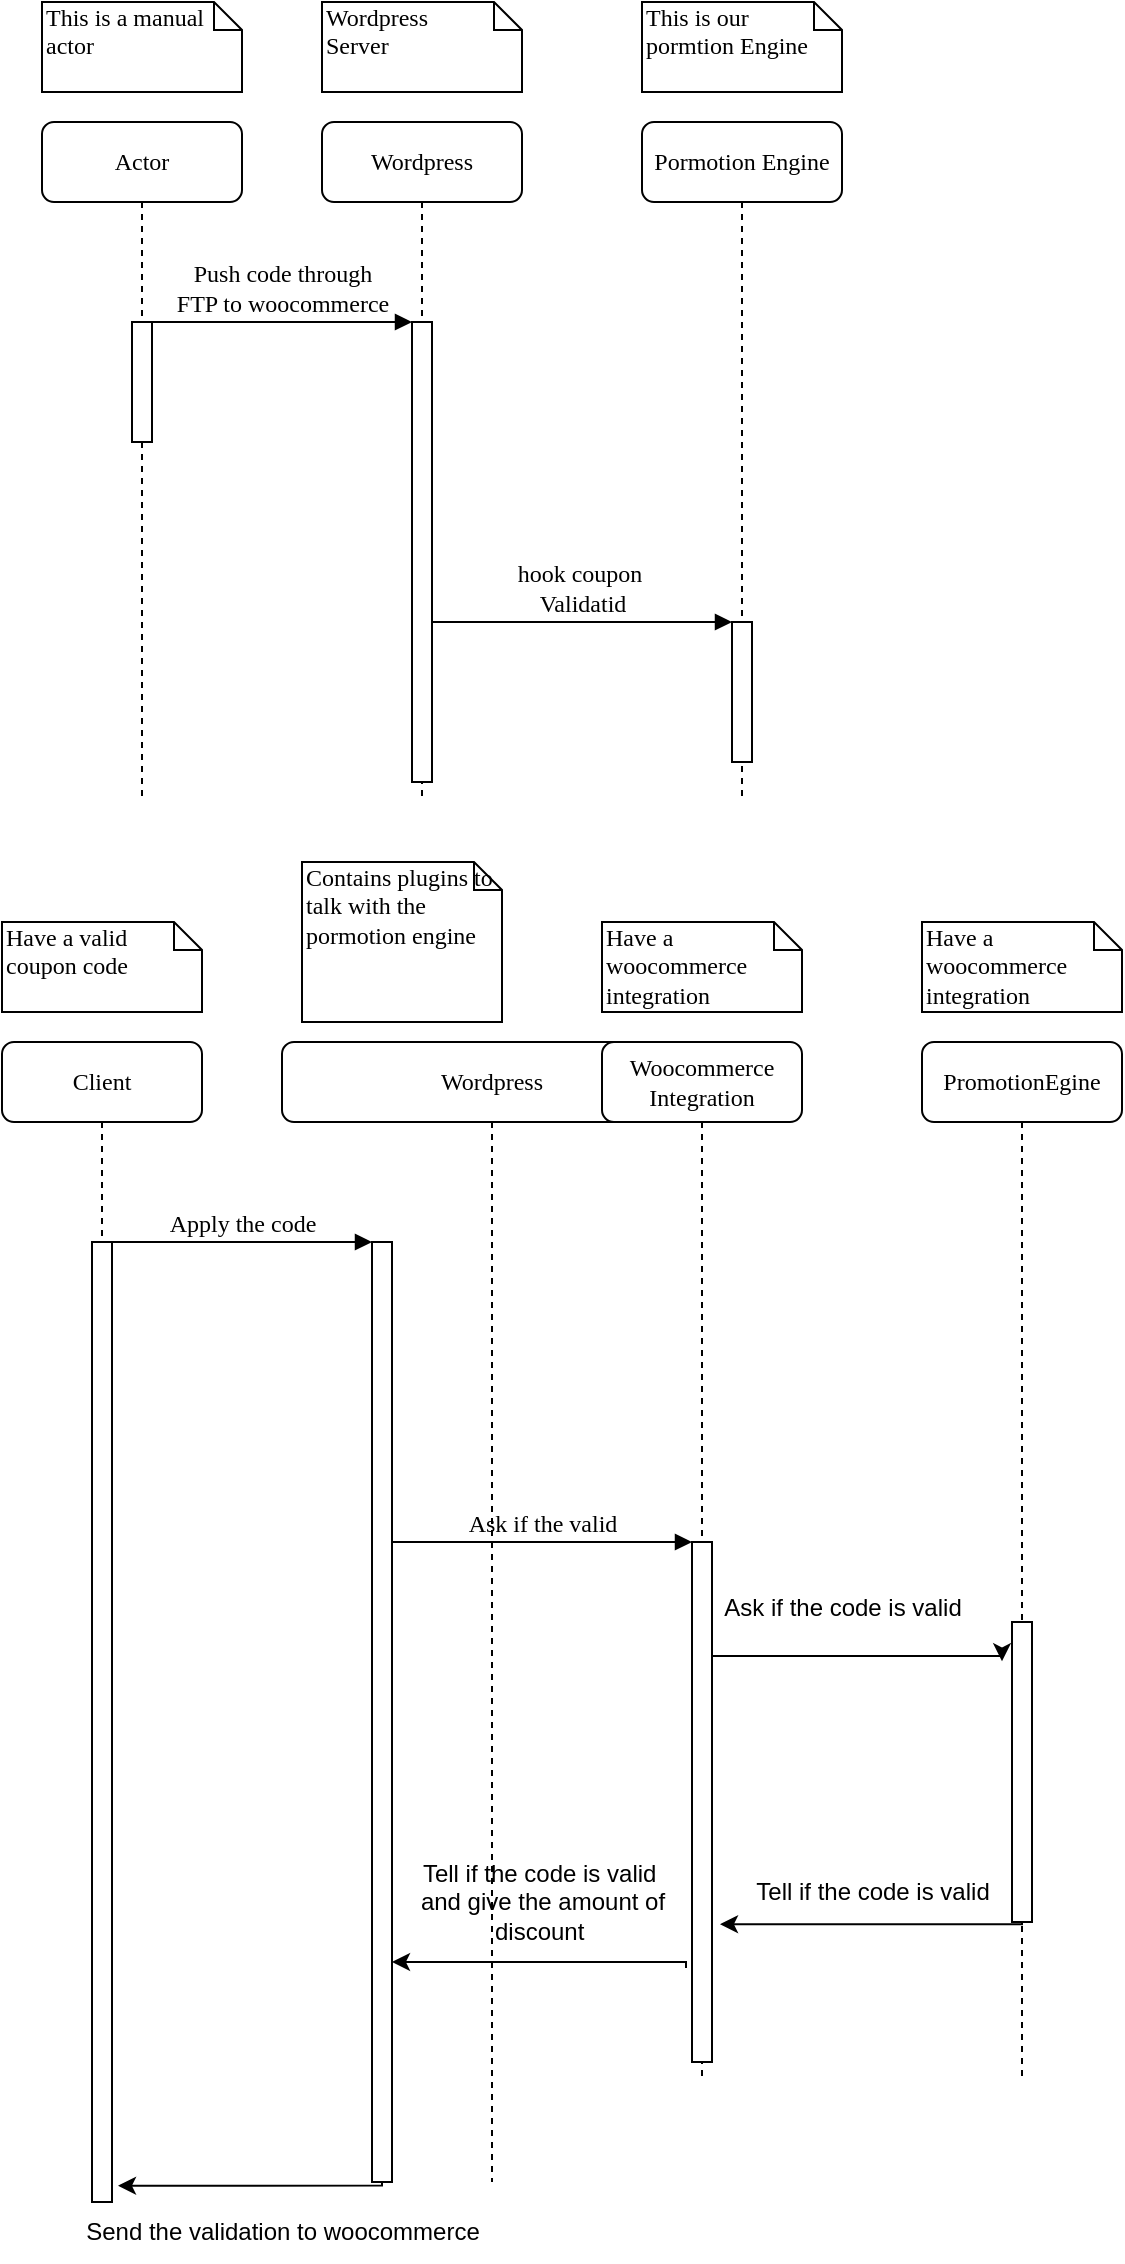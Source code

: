 <mxfile version="21.2.8" type="device">
  <diagram name="Page-1" id="13e1069c-82ec-6db2-03f1-153e76fe0fe0">
    <mxGraphModel dx="1434" dy="836" grid="1" gridSize="10" guides="1" tooltips="1" connect="1" arrows="1" fold="1" page="1" pageScale="1" pageWidth="1100" pageHeight="850" background="none" math="0" shadow="0">
      <root>
        <mxCell id="0" />
        <mxCell id="1" parent="0" />
        <mxCell id="7baba1c4bc27f4b0-2" value="Wordpress" style="shape=umlLifeline;perimeter=lifelinePerimeter;whiteSpace=wrap;html=1;container=1;collapsible=0;recursiveResize=0;outlineConnect=0;rounded=1;shadow=0;comic=0;labelBackgroundColor=none;strokeWidth=1;fontFamily=Verdana;fontSize=12;align=center;" parent="1" vertex="1">
          <mxGeometry x="240" y="80" width="100" height="340" as="geometry" />
        </mxCell>
        <mxCell id="7baba1c4bc27f4b0-10" value="" style="html=1;points=[];perimeter=orthogonalPerimeter;rounded=0;shadow=0;comic=0;labelBackgroundColor=none;strokeWidth=1;fontFamily=Verdana;fontSize=12;align=center;" parent="7baba1c4bc27f4b0-2" vertex="1">
          <mxGeometry x="45" y="100" width="10" height="230" as="geometry" />
        </mxCell>
        <mxCell id="7baba1c4bc27f4b0-3" value="Pormotion Engine" style="shape=umlLifeline;perimeter=lifelinePerimeter;whiteSpace=wrap;html=1;container=1;collapsible=0;recursiveResize=0;outlineConnect=0;rounded=1;shadow=0;comic=0;labelBackgroundColor=none;strokeWidth=1;fontFamily=Verdana;fontSize=12;align=center;" parent="1" vertex="1">
          <mxGeometry x="400" y="80" width="100" height="340" as="geometry" />
        </mxCell>
        <mxCell id="7baba1c4bc27f4b0-13" value="" style="html=1;points=[];perimeter=orthogonalPerimeter;rounded=0;shadow=0;comic=0;labelBackgroundColor=none;strokeWidth=1;fontFamily=Verdana;fontSize=12;align=center;" parent="7baba1c4bc27f4b0-3" vertex="1">
          <mxGeometry x="45" y="250" width="10" height="70" as="geometry" />
        </mxCell>
        <mxCell id="7baba1c4bc27f4b0-8" value="Actor" style="shape=umlLifeline;perimeter=lifelinePerimeter;whiteSpace=wrap;html=1;container=1;collapsible=0;recursiveResize=0;outlineConnect=0;rounded=1;shadow=0;comic=0;labelBackgroundColor=none;strokeWidth=1;fontFamily=Verdana;fontSize=12;align=center;" parent="1" vertex="1">
          <mxGeometry x="100" y="80" width="100" height="340" as="geometry" />
        </mxCell>
        <mxCell id="7baba1c4bc27f4b0-9" value="" style="html=1;points=[];perimeter=orthogonalPerimeter;rounded=0;shadow=0;comic=0;labelBackgroundColor=none;strokeWidth=1;fontFamily=Verdana;fontSize=12;align=center;" parent="7baba1c4bc27f4b0-8" vertex="1">
          <mxGeometry x="45" y="100" width="10" height="60" as="geometry" />
        </mxCell>
        <mxCell id="7baba1c4bc27f4b0-11" value="Push code through&lt;br&gt;FTP to woocommerce" style="html=1;verticalAlign=bottom;endArrow=block;entryX=0;entryY=0;labelBackgroundColor=none;fontFamily=Verdana;fontSize=12;edgeStyle=elbowEdgeStyle;elbow=vertical;" parent="1" source="7baba1c4bc27f4b0-9" target="7baba1c4bc27f4b0-10" edge="1">
          <mxGeometry relative="1" as="geometry">
            <mxPoint x="220" y="190" as="sourcePoint" />
          </mxGeometry>
        </mxCell>
        <mxCell id="7baba1c4bc27f4b0-14" value="hook coupon&amp;nbsp;&lt;br&gt;Validatid" style="html=1;verticalAlign=bottom;endArrow=block;entryX=0;entryY=0;labelBackgroundColor=none;fontFamily=Verdana;fontSize=12;edgeStyle=elbowEdgeStyle;elbow=vertical;" parent="1" source="7baba1c4bc27f4b0-10" target="7baba1c4bc27f4b0-13" edge="1">
          <mxGeometry relative="1" as="geometry">
            <mxPoint x="370" y="200" as="sourcePoint" />
          </mxGeometry>
        </mxCell>
        <mxCell id="7baba1c4bc27f4b0-40" value="This is a manual actor" style="shape=note;whiteSpace=wrap;html=1;size=14;verticalAlign=top;align=left;spacingTop=-6;rounded=0;shadow=0;comic=0;labelBackgroundColor=none;strokeWidth=1;fontFamily=Verdana;fontSize=12" parent="1" vertex="1">
          <mxGeometry x="100" y="20" width="100" height="45" as="geometry" />
        </mxCell>
        <mxCell id="7baba1c4bc27f4b0-41" value="Wordpress&amp;nbsp;&lt;br&gt;Server" style="shape=note;whiteSpace=wrap;html=1;size=14;verticalAlign=top;align=left;spacingTop=-6;rounded=0;shadow=0;comic=0;labelBackgroundColor=none;strokeWidth=1;fontFamily=Verdana;fontSize=12" parent="1" vertex="1">
          <mxGeometry x="240" y="20" width="100" height="45" as="geometry" />
        </mxCell>
        <mxCell id="7baba1c4bc27f4b0-42" value="This is our pormtion Engine" style="shape=note;whiteSpace=wrap;html=1;size=14;verticalAlign=top;align=left;spacingTop=-6;rounded=0;shadow=0;comic=0;labelBackgroundColor=none;strokeWidth=1;fontFamily=Verdana;fontSize=12" parent="1" vertex="1">
          <mxGeometry x="400" y="20" width="100" height="45" as="geometry" />
        </mxCell>
        <mxCell id="S1szMJQmCNWF43r5oykG-1" value="Wordpress" style="shape=umlLifeline;perimeter=lifelinePerimeter;whiteSpace=wrap;html=1;container=1;collapsible=0;recursiveResize=0;outlineConnect=0;rounded=1;shadow=0;comic=0;labelBackgroundColor=none;strokeWidth=1;fontFamily=Verdana;fontSize=12;align=center;" vertex="1" parent="1">
          <mxGeometry x="220" y="540" width="210" height="570" as="geometry" />
        </mxCell>
        <mxCell id="S1szMJQmCNWF43r5oykG-2" value="" style="html=1;points=[];perimeter=orthogonalPerimeter;rounded=0;shadow=0;comic=0;labelBackgroundColor=none;strokeWidth=1;fontFamily=Verdana;fontSize=12;align=center;" vertex="1" parent="S1szMJQmCNWF43r5oykG-1">
          <mxGeometry x="45" y="100" width="10" height="470" as="geometry" />
        </mxCell>
        <mxCell id="S1szMJQmCNWF43r5oykG-13" value="Tell if the code is valid&amp;nbsp;&lt;br&gt;and give the amount of&lt;br&gt;discount&amp;nbsp;" style="text;html=1;align=center;verticalAlign=middle;resizable=0;points=[];autosize=1;strokeColor=none;fillColor=none;" vertex="1" parent="S1szMJQmCNWF43r5oykG-1">
          <mxGeometry x="55" y="400" width="150" height="60" as="geometry" />
        </mxCell>
        <mxCell id="S1szMJQmCNWF43r5oykG-3" value="Woocommerce&lt;br&gt;Integration&lt;br&gt;" style="shape=umlLifeline;perimeter=lifelinePerimeter;whiteSpace=wrap;html=1;container=1;collapsible=0;recursiveResize=0;outlineConnect=0;rounded=1;shadow=0;comic=0;labelBackgroundColor=none;strokeWidth=1;fontFamily=Verdana;fontSize=12;align=center;" vertex="1" parent="1">
          <mxGeometry x="380" y="540" width="100" height="520" as="geometry" />
        </mxCell>
        <mxCell id="S1szMJQmCNWF43r5oykG-4" value="" style="html=1;points=[];perimeter=orthogonalPerimeter;rounded=0;shadow=0;comic=0;labelBackgroundColor=none;strokeWidth=1;fontFamily=Verdana;fontSize=12;align=center;" vertex="1" parent="S1szMJQmCNWF43r5oykG-3">
          <mxGeometry x="45" y="250" width="10" height="260" as="geometry" />
        </mxCell>
        <mxCell id="S1szMJQmCNWF43r5oykG-5" value="Client" style="shape=umlLifeline;perimeter=lifelinePerimeter;whiteSpace=wrap;html=1;container=1;collapsible=0;recursiveResize=0;outlineConnect=0;rounded=1;shadow=0;comic=0;labelBackgroundColor=none;strokeWidth=1;fontFamily=Verdana;fontSize=12;align=center;" vertex="1" parent="1">
          <mxGeometry x="80" y="540" width="100" height="580" as="geometry" />
        </mxCell>
        <mxCell id="S1szMJQmCNWF43r5oykG-6" value="" style="html=1;points=[];perimeter=orthogonalPerimeter;rounded=0;shadow=0;comic=0;labelBackgroundColor=none;strokeWidth=1;fontFamily=Verdana;fontSize=12;align=center;" vertex="1" parent="S1szMJQmCNWF43r5oykG-5">
          <mxGeometry x="45" y="100" width="10" height="480" as="geometry" />
        </mxCell>
        <mxCell id="S1szMJQmCNWF43r5oykG-7" value="Apply the code" style="html=1;verticalAlign=bottom;endArrow=block;entryX=0;entryY=0;labelBackgroundColor=none;fontFamily=Verdana;fontSize=12;edgeStyle=elbowEdgeStyle;elbow=vertical;" edge="1" source="S1szMJQmCNWF43r5oykG-6" target="S1szMJQmCNWF43r5oykG-2" parent="1">
          <mxGeometry relative="1" as="geometry">
            <mxPoint x="200" y="650" as="sourcePoint" />
          </mxGeometry>
        </mxCell>
        <mxCell id="S1szMJQmCNWF43r5oykG-8" value="Ask if the valid" style="html=1;verticalAlign=bottom;endArrow=block;entryX=0;entryY=0;labelBackgroundColor=none;fontFamily=Verdana;fontSize=12;edgeStyle=elbowEdgeStyle;elbow=vertical;" edge="1" source="S1szMJQmCNWF43r5oykG-2" target="S1szMJQmCNWF43r5oykG-4" parent="1">
          <mxGeometry relative="1" as="geometry">
            <mxPoint x="350" y="660" as="sourcePoint" />
          </mxGeometry>
        </mxCell>
        <mxCell id="S1szMJQmCNWF43r5oykG-9" value="Have a valid coupon code&amp;nbsp;" style="shape=note;whiteSpace=wrap;html=1;size=14;verticalAlign=top;align=left;spacingTop=-6;rounded=0;shadow=0;comic=0;labelBackgroundColor=none;strokeWidth=1;fontFamily=Verdana;fontSize=12" vertex="1" parent="1">
          <mxGeometry x="80" y="480" width="100" height="45" as="geometry" />
        </mxCell>
        <mxCell id="S1szMJQmCNWF43r5oykG-10" value="Contains plugins to talk with the pormotion engine&lt;br&gt;" style="shape=note;whiteSpace=wrap;html=1;size=14;verticalAlign=top;align=left;spacingTop=-6;rounded=0;shadow=0;comic=0;labelBackgroundColor=none;strokeWidth=1;fontFamily=Verdana;fontSize=12" vertex="1" parent="1">
          <mxGeometry x="230" y="450" width="100" height="80" as="geometry" />
        </mxCell>
        <mxCell id="S1szMJQmCNWF43r5oykG-11" value="Have a woocommerce integration&lt;br&gt;" style="shape=note;whiteSpace=wrap;html=1;size=14;verticalAlign=top;align=left;spacingTop=-6;rounded=0;shadow=0;comic=0;labelBackgroundColor=none;strokeWidth=1;fontFamily=Verdana;fontSize=12" vertex="1" parent="1">
          <mxGeometry x="380" y="480" width="100" height="45" as="geometry" />
        </mxCell>
        <mxCell id="S1szMJQmCNWF43r5oykG-14" value="PromotionEgine" style="shape=umlLifeline;perimeter=lifelinePerimeter;whiteSpace=wrap;html=1;container=1;collapsible=0;recursiveResize=0;outlineConnect=0;rounded=1;shadow=0;comic=0;labelBackgroundColor=none;strokeWidth=1;fontFamily=Verdana;fontSize=12;align=center;" vertex="1" parent="1">
          <mxGeometry x="540" y="540" width="100" height="520" as="geometry" />
        </mxCell>
        <mxCell id="S1szMJQmCNWF43r5oykG-19" style="edgeStyle=orthogonalEdgeStyle;rounded=0;orthogonalLoop=1;jettySize=auto;html=1;entryX=1.4;entryY=0.735;entryDx=0;entryDy=0;entryPerimeter=0;" edge="1" parent="1" source="S1szMJQmCNWF43r5oykG-15" target="S1szMJQmCNWF43r5oykG-4">
          <mxGeometry relative="1" as="geometry">
            <Array as="points">
              <mxPoint x="590" y="981" />
            </Array>
          </mxGeometry>
        </mxCell>
        <mxCell id="S1szMJQmCNWF43r5oykG-15" value="" style="html=1;points=[];perimeter=orthogonalPerimeter;rounded=0;shadow=0;comic=0;labelBackgroundColor=none;strokeWidth=1;fontFamily=Verdana;fontSize=12;align=center;" vertex="1" parent="1">
          <mxGeometry x="585" y="830" width="10" height="150" as="geometry" />
        </mxCell>
        <mxCell id="S1szMJQmCNWF43r5oykG-16" value="Have a woocommerce integration&lt;br&gt;" style="shape=note;whiteSpace=wrap;html=1;size=14;verticalAlign=top;align=left;spacingTop=-6;rounded=0;shadow=0;comic=0;labelBackgroundColor=none;strokeWidth=1;fontFamily=Verdana;fontSize=12" vertex="1" parent="1">
          <mxGeometry x="540" y="480" width="100" height="45" as="geometry" />
        </mxCell>
        <mxCell id="S1szMJQmCNWF43r5oykG-17" style="edgeStyle=orthogonalEdgeStyle;rounded=0;orthogonalLoop=1;jettySize=auto;html=1;entryX=-0.5;entryY=0.131;entryDx=0;entryDy=0;entryPerimeter=0;" edge="1" parent="1" source="S1szMJQmCNWF43r5oykG-4" target="S1szMJQmCNWF43r5oykG-15">
          <mxGeometry relative="1" as="geometry">
            <Array as="points">
              <mxPoint x="490" y="847" />
              <mxPoint x="490" y="847" />
            </Array>
          </mxGeometry>
        </mxCell>
        <mxCell id="S1szMJQmCNWF43r5oykG-18" value="Ask if the code is valid&lt;br&gt;" style="text;html=1;align=center;verticalAlign=middle;resizable=0;points=[];autosize=1;strokeColor=none;fillColor=none;" vertex="1" parent="1">
          <mxGeometry x="430" y="808" width="140" height="30" as="geometry" />
        </mxCell>
        <mxCell id="S1szMJQmCNWF43r5oykG-20" value="Tell if the code is valid" style="text;html=1;align=center;verticalAlign=middle;resizable=0;points=[];autosize=1;strokeColor=none;fillColor=none;" vertex="1" parent="1">
          <mxGeometry x="445" y="950" width="140" height="30" as="geometry" />
        </mxCell>
        <mxCell id="S1szMJQmCNWF43r5oykG-21" style="edgeStyle=orthogonalEdgeStyle;rounded=0;orthogonalLoop=1;jettySize=auto;html=1;exitX=-0.3;exitY=0.819;exitDx=0;exitDy=0;exitPerimeter=0;" edge="1" parent="1" source="S1szMJQmCNWF43r5oykG-4" target="S1szMJQmCNWF43r5oykG-2">
          <mxGeometry relative="1" as="geometry">
            <mxPoint x="330" y="980" as="targetPoint" />
            <Array as="points">
              <mxPoint x="422" y="1000" />
            </Array>
          </mxGeometry>
        </mxCell>
        <mxCell id="S1szMJQmCNWF43r5oykG-22" style="edgeStyle=orthogonalEdgeStyle;rounded=0;orthogonalLoop=1;jettySize=auto;html=1;entryX=1.3;entryY=0.983;entryDx=0;entryDy=0;entryPerimeter=0;" edge="1" parent="1" source="S1szMJQmCNWF43r5oykG-2" target="S1szMJQmCNWF43r5oykG-6">
          <mxGeometry relative="1" as="geometry">
            <Array as="points">
              <mxPoint x="270" y="1033" />
            </Array>
          </mxGeometry>
        </mxCell>
        <mxCell id="S1szMJQmCNWF43r5oykG-23" value="Send the validation to woocommerce" style="text;html=1;align=center;verticalAlign=middle;resizable=0;points=[];autosize=1;strokeColor=none;fillColor=none;" vertex="1" parent="1">
          <mxGeometry x="110" y="1120" width="220" height="30" as="geometry" />
        </mxCell>
      </root>
    </mxGraphModel>
  </diagram>
</mxfile>
